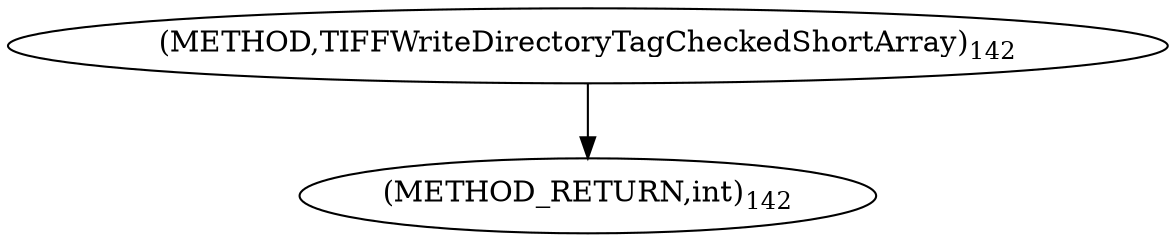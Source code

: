 digraph "TIFFWriteDirectoryTagCheckedShortArray" {  
"64201" [label = <(METHOD,TIFFWriteDirectoryTagCheckedShortArray)<SUB>142</SUB>> ]
"64208" [label = <(METHOD_RETURN,int)<SUB>142</SUB>> ]
  "64201" -> "64208" 
}
